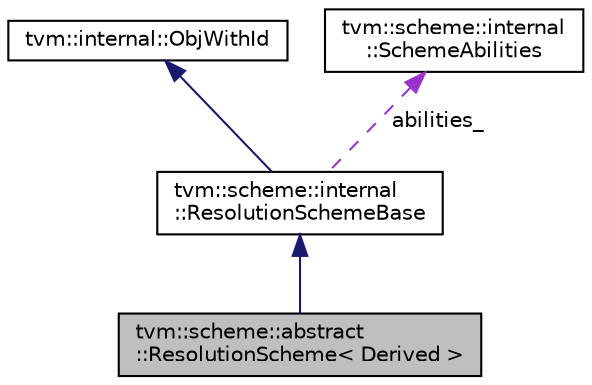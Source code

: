 digraph "tvm::scheme::abstract::ResolutionScheme&lt; Derived &gt;"
{
 // LATEX_PDF_SIZE
  edge [fontname="Helvetica",fontsize="10",labelfontname="Helvetica",labelfontsize="10"];
  node [fontname="Helvetica",fontsize="10",shape=record];
  Node1 [label="tvm::scheme::abstract\l::ResolutionScheme\< Derived \>",height=0.2,width=0.4,color="black", fillcolor="grey75", style="filled", fontcolor="black",tooltip=" "];
  Node2 -> Node1 [dir="back",color="midnightblue",fontsize="10",style="solid",fontname="Helvetica"];
  Node2 [label="tvm::scheme::internal\l::ResolutionSchemeBase",height=0.2,width=0.4,color="black", fillcolor="white", style="filled",URL="$classtvm_1_1scheme_1_1internal_1_1ResolutionSchemeBase.html",tooltip=" "];
  Node3 -> Node2 [dir="back",color="midnightblue",fontsize="10",style="solid",fontname="Helvetica"];
  Node3 [label="tvm::internal::ObjWithId",height=0.2,width=0.4,color="black", fillcolor="white", style="filled",URL="$classtvm_1_1internal_1_1ObjWithId.html",tooltip=" "];
  Node4 -> Node2 [dir="back",color="darkorchid3",fontsize="10",style="dashed",label=" abilities_" ,fontname="Helvetica"];
  Node4 [label="tvm::scheme::internal\l::SchemeAbilities",height=0.2,width=0.4,color="black", fillcolor="white", style="filled",URL="$classtvm_1_1scheme_1_1internal_1_1SchemeAbilities.html",tooltip=" "];
}

